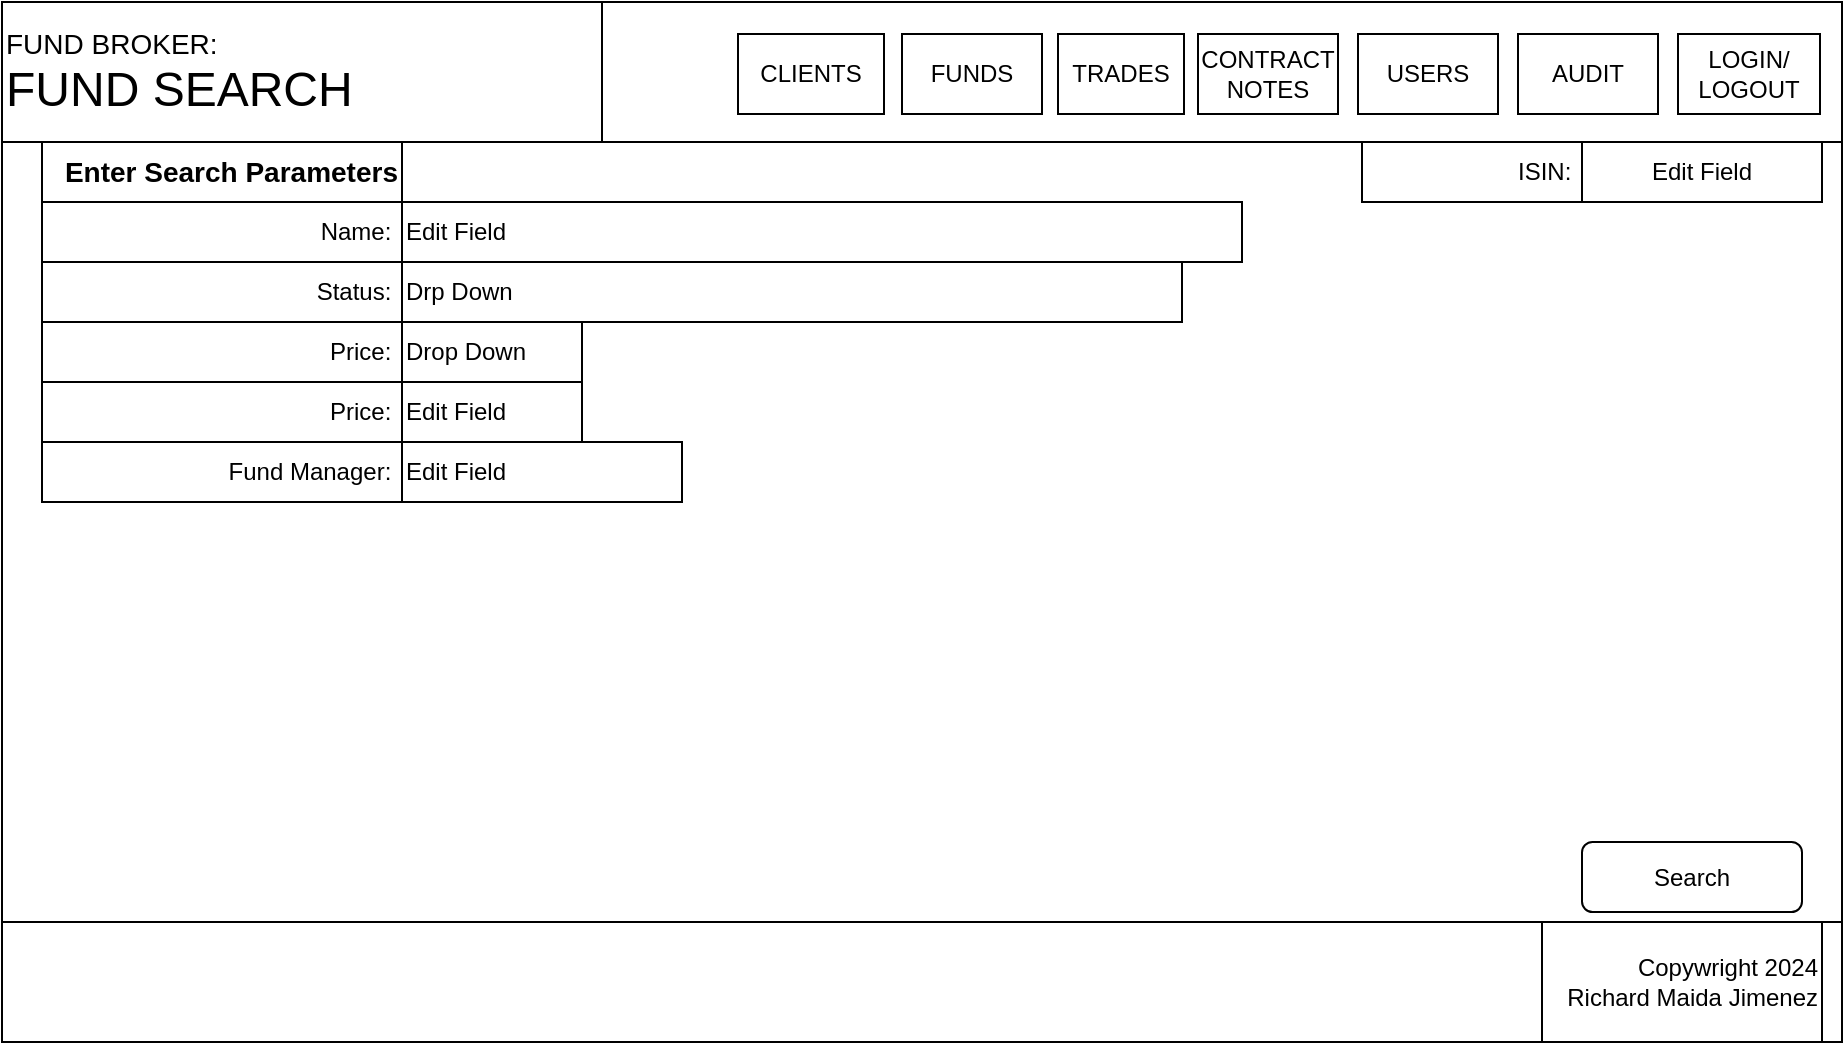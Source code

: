 <mxfile version="25.0.1">
  <diagram name="Page-1" id="ACE_YkRk9gRsmOF9oO3W">
    <mxGraphModel dx="1404" dy="814" grid="1" gridSize="10" guides="1" tooltips="1" connect="1" arrows="1" fold="1" page="1" pageScale="1" pageWidth="1100" pageHeight="850" math="0" shadow="0">
      <root>
        <mxCell id="0" />
        <mxCell id="1" parent="0" />
        <mxCell id="u0GYLq39sxuuFqXlyobT-2" value="&lt;span style=&quot;color: rgba(0, 0, 0, 0); font-family: monospace; font-size: 0px; text-align: start; text-wrap: nowrap;&quot;&gt;%3CmxGraphModel%3E%3Croot%3E%3CmxCell%20id%3D%220%22%2F%3E%3CmxCell%20id%3D%221%22%20parent%3D%220%22%2F%3E%3CmxCell%20id%3D%222%22%20value%3D%22Edit%20Field%22%20style%3D%22rounded%3D0%3BwhiteSpace%3Dwrap%3Bhtml%3D1%3Balign%3Dleft%3B%22%20vertex%3D%221%22%20parent%3D%221%22%3E%3CmxGeometry%20x%3D%22280%22%20y%3D%22210%22%20width%3D%22390%22%20height%3D%2230%22%20as%3D%22geometry%22%2F%3E%3C%2FmxCell%3E%3C%2Froot%3E%3C%2FmxGraphModel%3E&lt;/span&gt;" style="rounded=0;whiteSpace=wrap;html=1;" parent="1" vertex="1">
          <mxGeometry x="80" y="80" width="920" height="520" as="geometry" />
        </mxCell>
        <mxCell id="u0GYLq39sxuuFqXlyobT-3" value="" style="rounded=0;whiteSpace=wrap;html=1;align=left;" parent="1" vertex="1">
          <mxGeometry x="80" y="80" width="920" height="70" as="geometry" />
        </mxCell>
        <mxCell id="u0GYLq39sxuuFqXlyobT-8" value="" style="rounded=0;whiteSpace=wrap;html=1;align=right;" parent="1" vertex="1">
          <mxGeometry x="80" y="540" width="920" height="60" as="geometry" />
        </mxCell>
        <mxCell id="u0GYLq39sxuuFqXlyobT-9" value="&lt;span style=&quot;&quot;&gt;Copywright 2024&lt;/span&gt;&lt;div style=&quot;&quot;&gt;&amp;nbsp;Richard Maida Jimenez&lt;/div&gt;" style="rounded=0;whiteSpace=wrap;html=1;align=right;" parent="1" vertex="1">
          <mxGeometry x="850" y="540" width="140" height="60" as="geometry" />
        </mxCell>
        <mxCell id="u0GYLq39sxuuFqXlyobT-13" value="&lt;font style=&quot;font-size: 14px;&quot;&gt;FUND BROKER:&lt;/font&gt;&lt;div&gt;&lt;font style=&quot;font-size: 24px;&quot;&gt;FUND SEARCH&lt;/font&gt;&lt;/div&gt;" style="rounded=0;whiteSpace=wrap;html=1;align=left;" parent="1" vertex="1">
          <mxGeometry x="80" y="80" width="300" height="70" as="geometry" />
        </mxCell>
        <mxCell id="u0GYLq39sxuuFqXlyobT-15" value="ISIN:&amp;nbsp;" style="rounded=0;whiteSpace=wrap;html=1;align=right;" parent="1" vertex="1">
          <mxGeometry x="760" y="150" width="110" height="30" as="geometry" />
        </mxCell>
        <mxCell id="u0GYLq39sxuuFqXlyobT-16" value="&lt;div style=&quot;&quot;&gt;&lt;b style=&quot;background-color: initial;&quot;&gt;&lt;font style=&quot;font-size: 14px;&quot;&gt;Enter Search Parameters&lt;/font&gt;&lt;/b&gt;&lt;/div&gt;" style="rounded=0;whiteSpace=wrap;html=1;align=right;" parent="1" vertex="1">
          <mxGeometry x="100" y="150" width="180" height="30" as="geometry" />
        </mxCell>
        <mxCell id="u0GYLq39sxuuFqXlyobT-18" value="Edit Field" style="rounded=0;whiteSpace=wrap;html=1;" parent="1" vertex="1">
          <mxGeometry x="870" y="150" width="120" height="30" as="geometry" />
        </mxCell>
        <mxCell id="u0GYLq39sxuuFqXlyobT-21" value="Name:&amp;nbsp;" style="rounded=0;whiteSpace=wrap;html=1;align=right;" parent="1" vertex="1">
          <mxGeometry x="100" y="180" width="180" height="30" as="geometry" />
        </mxCell>
        <mxCell id="u0GYLq39sxuuFqXlyobT-22" value="Status:&amp;nbsp;" style="rounded=0;whiteSpace=wrap;html=1;align=right;" parent="1" vertex="1">
          <mxGeometry x="100" y="210" width="180" height="30" as="geometry" />
        </mxCell>
        <mxCell id="u0GYLq39sxuuFqXlyobT-30" value="Fund Manager:&amp;nbsp;" style="rounded=0;whiteSpace=wrap;html=1;align=right;" parent="1" vertex="1">
          <mxGeometry x="100" y="300" width="180" height="30" as="geometry" />
        </mxCell>
        <mxCell id="u0GYLq39sxuuFqXlyobT-31" value="Price:&amp;nbsp;" style="rounded=0;whiteSpace=wrap;html=1;align=right;" parent="1" vertex="1">
          <mxGeometry x="100" y="270" width="180" height="30" as="geometry" />
        </mxCell>
        <mxCell id="u0GYLq39sxuuFqXlyobT-32" value="Price:&amp;nbsp;" style="rounded=0;whiteSpace=wrap;html=1;align=right;" parent="1" vertex="1">
          <mxGeometry x="100" y="240" width="180" height="30" as="geometry" />
        </mxCell>
        <mxCell id="u0GYLq39sxuuFqXlyobT-33" value="Edit Field" style="rounded=0;whiteSpace=wrap;html=1;align=left;" parent="1" vertex="1">
          <mxGeometry x="280" y="180" width="420" height="30" as="geometry" />
        </mxCell>
        <mxCell id="u0GYLq39sxuuFqXlyobT-34" value="Drp Down" style="rounded=0;whiteSpace=wrap;html=1;align=left;" parent="1" vertex="1">
          <mxGeometry x="280" y="210" width="390" height="30" as="geometry" />
        </mxCell>
        <mxCell id="u0GYLq39sxuuFqXlyobT-36" value="Drop Down" style="rounded=0;whiteSpace=wrap;html=1;align=left;" parent="1" vertex="1">
          <mxGeometry x="280" y="240" width="90" height="30" as="geometry" />
        </mxCell>
        <mxCell id="u0GYLq39sxuuFqXlyobT-42" value="Edit Field" style="rounded=0;whiteSpace=wrap;html=1;align=left;" parent="1" vertex="1">
          <mxGeometry x="280" y="270" width="90" height="30" as="geometry" />
        </mxCell>
        <mxCell id="u0GYLq39sxuuFqXlyobT-44" value="Edit Field" style="rounded=0;whiteSpace=wrap;html=1;align=left;" parent="1" vertex="1">
          <mxGeometry x="280" y="300" width="140" height="30" as="geometry" />
        </mxCell>
        <mxCell id="u0GYLq39sxuuFqXlyobT-50" value="Search" style="rounded=1;whiteSpace=wrap;html=1;" parent="1" vertex="1">
          <mxGeometry x="870" y="500" width="110" height="35" as="geometry" />
        </mxCell>
        <mxCell id="uQ_-GIbBy1_XkE2TbZVe-1" value="LOGIN/&lt;div&gt;LOGOUT&lt;/div&gt;" style="rounded=0;whiteSpace=wrap;html=1;" vertex="1" parent="1">
          <mxGeometry x="918" y="96" width="71" height="40" as="geometry" />
        </mxCell>
        <mxCell id="uQ_-GIbBy1_XkE2TbZVe-2" value="CLIENTS" style="rounded=0;whiteSpace=wrap;html=1;" vertex="1" parent="1">
          <mxGeometry x="448" y="96" width="73" height="40" as="geometry" />
        </mxCell>
        <mxCell id="uQ_-GIbBy1_XkE2TbZVe-3" value="FUNDS" style="rounded=0;whiteSpace=wrap;html=1;" vertex="1" parent="1">
          <mxGeometry x="530" y="96" width="70" height="40" as="geometry" />
        </mxCell>
        <mxCell id="uQ_-GIbBy1_XkE2TbZVe-4" value="TRADES" style="rounded=0;whiteSpace=wrap;html=1;" vertex="1" parent="1">
          <mxGeometry x="608" y="96" width="63" height="40" as="geometry" />
        </mxCell>
        <mxCell id="uQ_-GIbBy1_XkE2TbZVe-5" value="CONTRACT&lt;div&gt;NOTES&lt;/div&gt;" style="rounded=0;whiteSpace=wrap;html=1;" vertex="1" parent="1">
          <mxGeometry x="678" y="96" width="70" height="40" as="geometry" />
        </mxCell>
        <mxCell id="uQ_-GIbBy1_XkE2TbZVe-6" value="USERS" style="rounded=0;whiteSpace=wrap;html=1;" vertex="1" parent="1">
          <mxGeometry x="758" y="96" width="70" height="40" as="geometry" />
        </mxCell>
        <mxCell id="uQ_-GIbBy1_XkE2TbZVe-7" value="AUDIT" style="rounded=0;whiteSpace=wrap;html=1;" vertex="1" parent="1">
          <mxGeometry x="838" y="96" width="70" height="40" as="geometry" />
        </mxCell>
      </root>
    </mxGraphModel>
  </diagram>
</mxfile>
